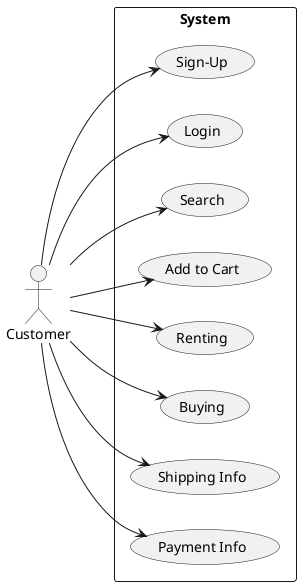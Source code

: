 @startuml customer
left to right direction
actor Customer
rectangle "System" as system {
  (Sign-Up)
  (Login)
  (Search)
  (Add to Cart)
  (Renting)
  (Buying)
  (Shipping Info)
  (Payment Info)
}
Customer --> (Sign-Up)
Customer --> (Login)
Customer --> (Search)
Customer --> (Add to Cart)
Customer --> (Renting)
Customer --> (Buying)
Customer --> (Shipping Info)
Customer --> (Payment Info)
@enduml